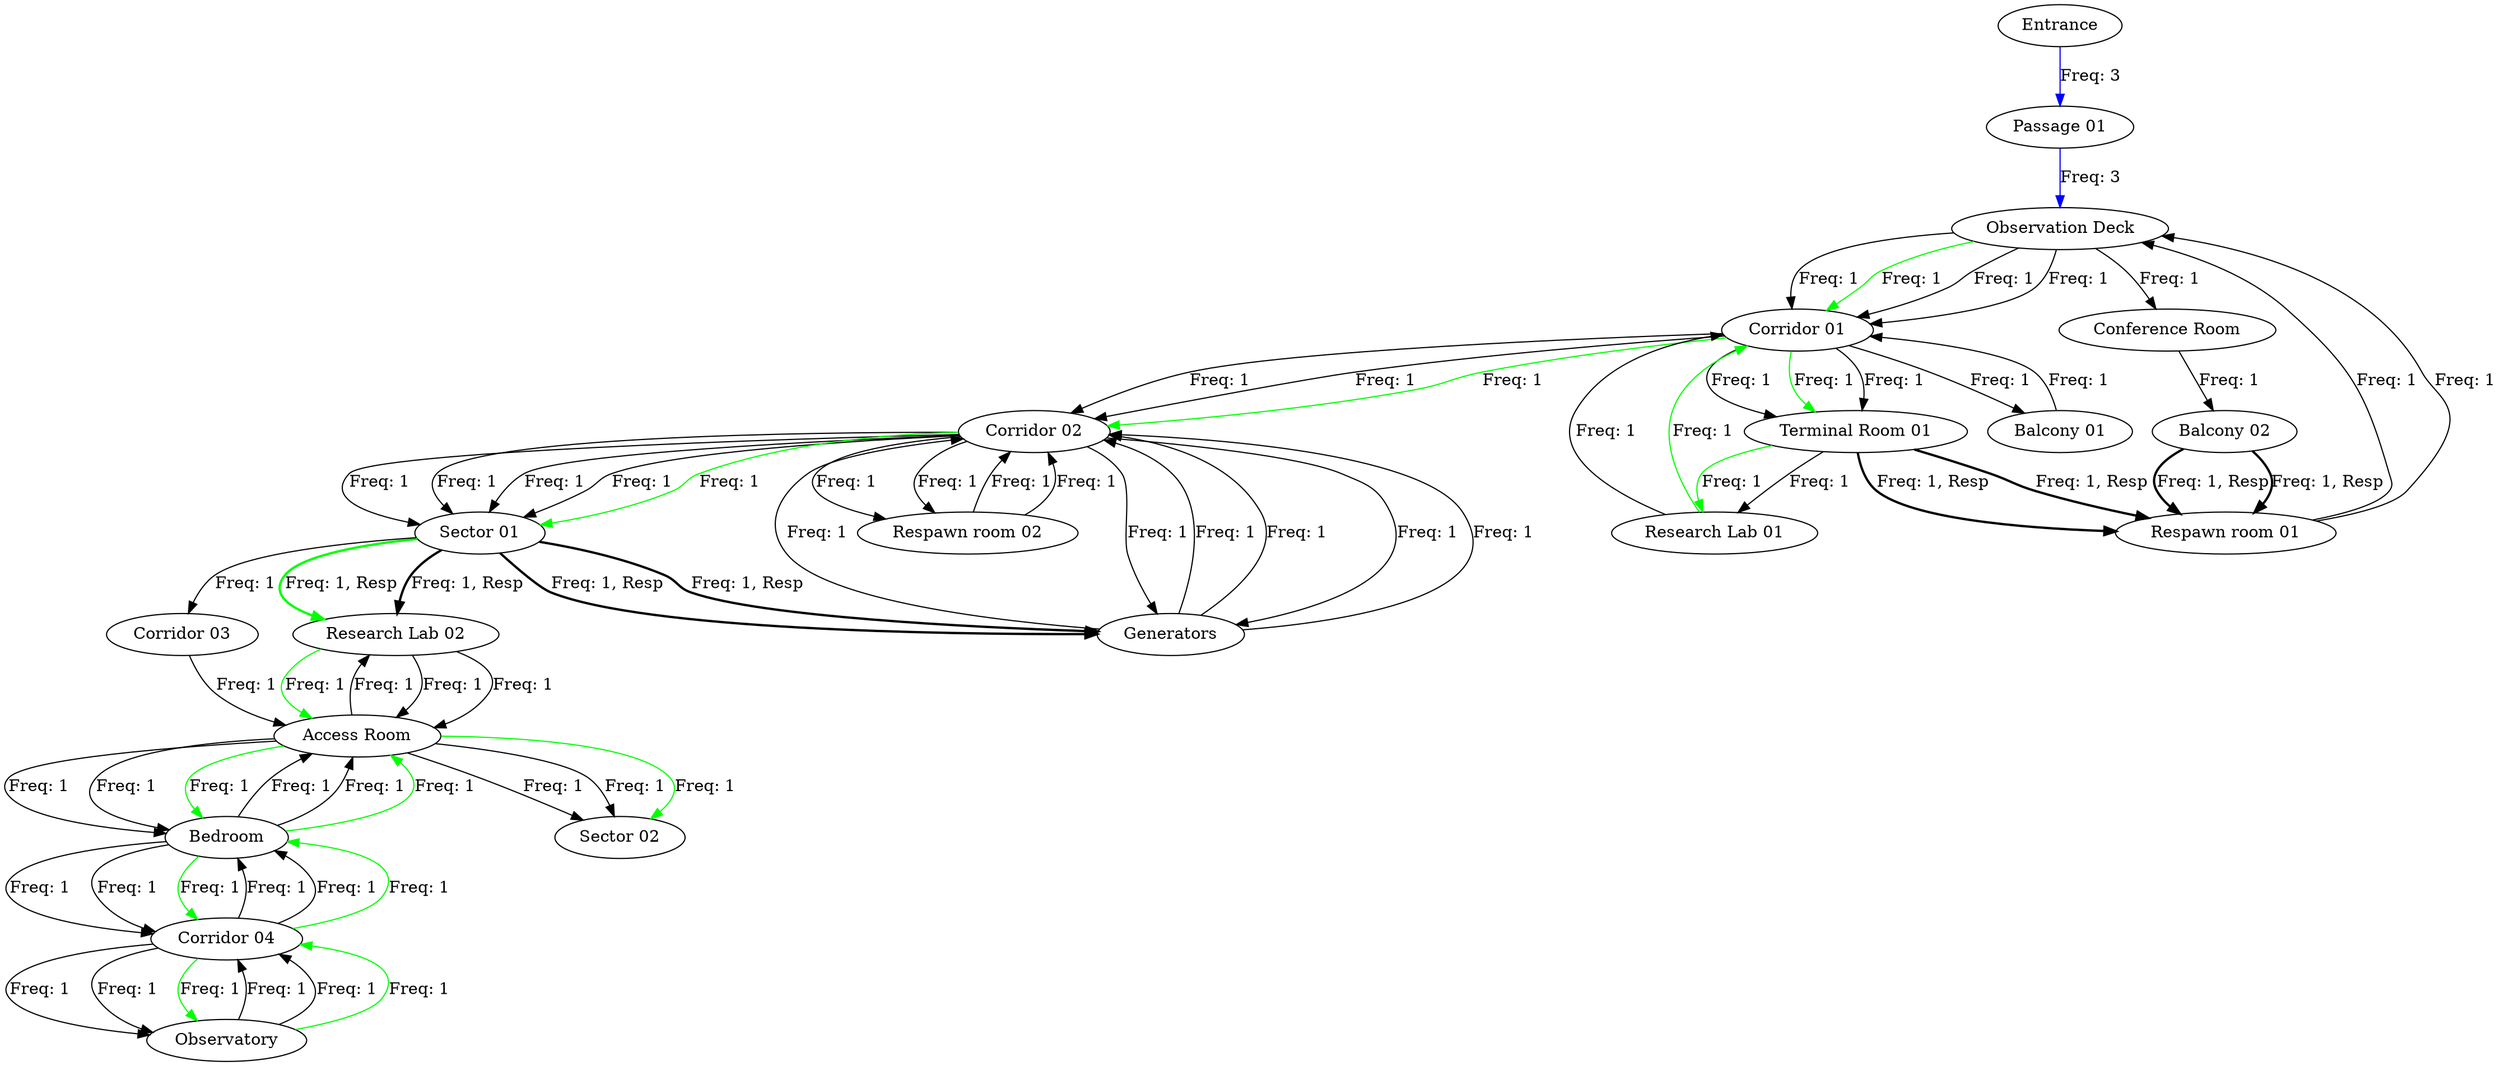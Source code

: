 // ['Gats Test 1', 'Gats Test 2', 'Gats Test 3']
digraph {
	Entrance [label=Entrance]
	"Passage 01" [label="Passage 01"]
	"Observation Deck" [label="Observation Deck"]
	"Corridor 01" [label="Corridor 01"]
	"Terminal Room 01" [label="Terminal Room 01"]
	"Respawn room 01" [label="Respawn room 01"]
	"Balcony 01" [label="Balcony 01"]
	"Corridor 02" [label="Corridor 02"]
	"Sector 01" [label="Sector 01"]
	Generators [label=Generators]
	"Research Lab 02" [label="Research Lab 02"]
	"Access Room" [label="Access Room"]
	Bedroom [label=Bedroom]
	"Corridor 04" [label="Corridor 04"]
	Observatory [label=Observatory]
	"Sector 02" [label="Sector 02"]
	"Conference Room" [label="Conference Room"]
	"Balcony 02" [label="Balcony 02"]
	"Research Lab 01" [label="Research Lab 01"]
	"Respawn room 02" [label="Respawn room 02"]
	"Corridor 03" [label="Corridor 03"]
	Entrance -> "Passage 01" [label="Freq: 3" color=blue constraint=true]
	"Passage 01" -> "Observation Deck" [label="Freq: 3" color=blue constraint=true]
	"Observation Deck" -> "Corridor 01" [label="Freq: 1" color=black constraint=true]
	"Corridor 01" -> "Terminal Room 01" [label="Freq: 1" color=black constraint=true]
	"Terminal Room 01" -> "Respawn room 01" [label="Freq: 1, Resp" color=black constraint=true style=bold]
	"Terminal Room 01" -> "Respawn room 01" [label="Freq: 1, Resp" color=black constraint=true style=bold]
	"Respawn room 01" -> "Observation Deck" [label="Freq: 1" color=black constraint=true]
	"Observation Deck" -> "Corridor 01" [label="Freq: 1" color=black constraint=true]
	"Corridor 01" -> "Balcony 01" [label="Freq: 1" color=black constraint=true]
	"Balcony 01" -> "Corridor 01" [label="Freq: 1" color=black constraint=true]
	"Corridor 01" -> "Corridor 02" [label="Freq: 1" color=black constraint=true]
	"Corridor 02" -> "Sector 01" [label="Freq: 1" color=black constraint=true]
	"Sector 01" -> Generators [label="Freq: 1, Resp" color=black constraint=true style=bold]
	Generators -> "Corridor 02" [label="Freq: 1" color=black constraint=true]
	"Corridor 02" -> "Sector 01" [label="Freq: 1" color=black constraint=true]
	"Sector 01" -> "Research Lab 02" [label="Freq: 1, Resp" color=black constraint=true style=bold]
	"Research Lab 02" -> "Access Room" [label="Freq: 1" color=black constraint=true]
	"Access Room" -> Bedroom [label="Freq: 1" color=black constraint=true]
	Bedroom -> "Corridor 04" [label="Freq: 1" color=black constraint=true]
	"Corridor 04" -> Observatory [label="Freq: 1" color=black constraint=true]
	Observatory -> "Corridor 04" [label="Freq: 1" color=black constraint=true]
	"Corridor 04" -> Bedroom [label="Freq: 1" color=black constraint=true]
	Bedroom -> "Access Room" [label="Freq: 1" color=black constraint=true]
	"Access Room" -> "Sector 02" [label="Freq: 1" color=black constraint=true]
	"Observation Deck" -> "Conference Room" [label="Freq: 1" color=black constraint=true]
	"Conference Room" -> "Balcony 02" [label="Freq: 1" color=black constraint=true]
	"Balcony 02" -> "Respawn room 01" [label="Freq: 1, Resp" color=black constraint=true style=bold]
	"Balcony 02" -> "Respawn room 01" [label="Freq: 1, Resp" color=black constraint=true style=bold]
	"Respawn room 01" -> "Observation Deck" [label="Freq: 1" color=black constraint=true]
	"Observation Deck" -> "Corridor 01" [label="Freq: 1" color=black constraint=true]
	"Corridor 01" -> "Terminal Room 01" [label="Freq: 1" color=black constraint=true]
	"Terminal Room 01" -> "Research Lab 01" [label="Freq: 1" color=black constraint=true]
	"Research Lab 01" -> "Corridor 01" [label="Freq: 1" color=black constraint=true]
	"Corridor 01" -> "Corridor 02" [label="Freq: 1" color=black constraint=true]
	"Corridor 02" -> "Respawn room 02" [label="Freq: 1" color=black constraint=true]
	"Respawn room 02" -> "Corridor 02" [label="Freq: 1" color=black constraint=true]
	"Corridor 02" -> "Respawn room 02" [label="Freq: 1" color=black constraint=true]
	"Respawn room 02" -> "Corridor 02" [label="Freq: 1" color=black constraint=true]
	"Corridor 02" -> Generators [label="Freq: 1" color=black constraint=true]
	Generators -> "Corridor 02" [label="Freq: 1" color=black constraint=true]
	"Corridor 02" -> Generators [label="Freq: 1" color=black constraint=true]
	Generators -> "Corridor 02" [label="Freq: 1" color=black constraint=true]
	"Corridor 02" -> "Sector 01" [label="Freq: 1" color=black constraint=true]
	"Sector 01" -> Generators [label="Freq: 1, Resp" color=black constraint=true style=bold]
	Generators -> "Corridor 02" [label="Freq: 1" color=black constraint=true]
	"Corridor 02" -> "Sector 01" [label="Freq: 1" color=black constraint=true]
	"Sector 01" -> "Corridor 03" [label="Freq: 1" color=black constraint=true]
	"Corridor 03" -> "Access Room" [label="Freq: 1" color=black constraint=true]
	"Access Room" -> "Research Lab 02" [label="Freq: 1" color=black constraint=true]
	"Research Lab 02" -> "Access Room" [label="Freq: 1" color=black constraint=true]
	"Access Room" -> Bedroom [label="Freq: 1" color=black constraint=true]
	Bedroom -> "Corridor 04" [label="Freq: 1" color=black constraint=true]
	"Corridor 04" -> Observatory [label="Freq: 1" color=black constraint=true]
	Observatory -> "Corridor 04" [label="Freq: 1" color=black constraint=true]
	"Corridor 04" -> Bedroom [label="Freq: 1" color=black constraint=true]
	Bedroom -> "Access Room" [label="Freq: 1" color=black constraint=true]
	"Access Room" -> "Sector 02" [label="Freq: 1" color=black constraint=true]
	"Observation Deck" -> "Corridor 01" [label="Freq: 1" color=green constraint=true]
	"Corridor 01" -> "Terminal Room 01" [label="Freq: 1" color=green constraint=true]
	"Terminal Room 01" -> "Research Lab 01" [label="Freq: 1" color=green constraint=true]
	"Research Lab 01" -> "Corridor 01" [label="Freq: 1" color=green constraint=true]
	"Corridor 01" -> "Corridor 02" [label="Freq: 1" color=green constraint=true]
	"Corridor 02" -> "Sector 01" [label="Freq: 1" color=green constraint=true]
	"Sector 01" -> "Research Lab 02" [label="Freq: 1, Resp" color=green constraint=true style=bold]
	"Research Lab 02" -> "Access Room" [label="Freq: 1" color=green constraint=true]
	"Access Room" -> Bedroom [label="Freq: 1" color=green constraint=true]
	Bedroom -> "Corridor 04" [label="Freq: 1" color=green constraint=true]
	"Corridor 04" -> Observatory [label="Freq: 1" color=green constraint=true]
	Observatory -> "Corridor 04" [label="Freq: 1" color=green constraint=true]
	"Corridor 04" -> Bedroom [label="Freq: 1" color=green constraint=true]
	Bedroom -> "Access Room" [label="Freq: 1" color=green constraint=true]
	"Access Room" -> "Sector 02" [label="Freq: 1" color=green constraint=true]
}

